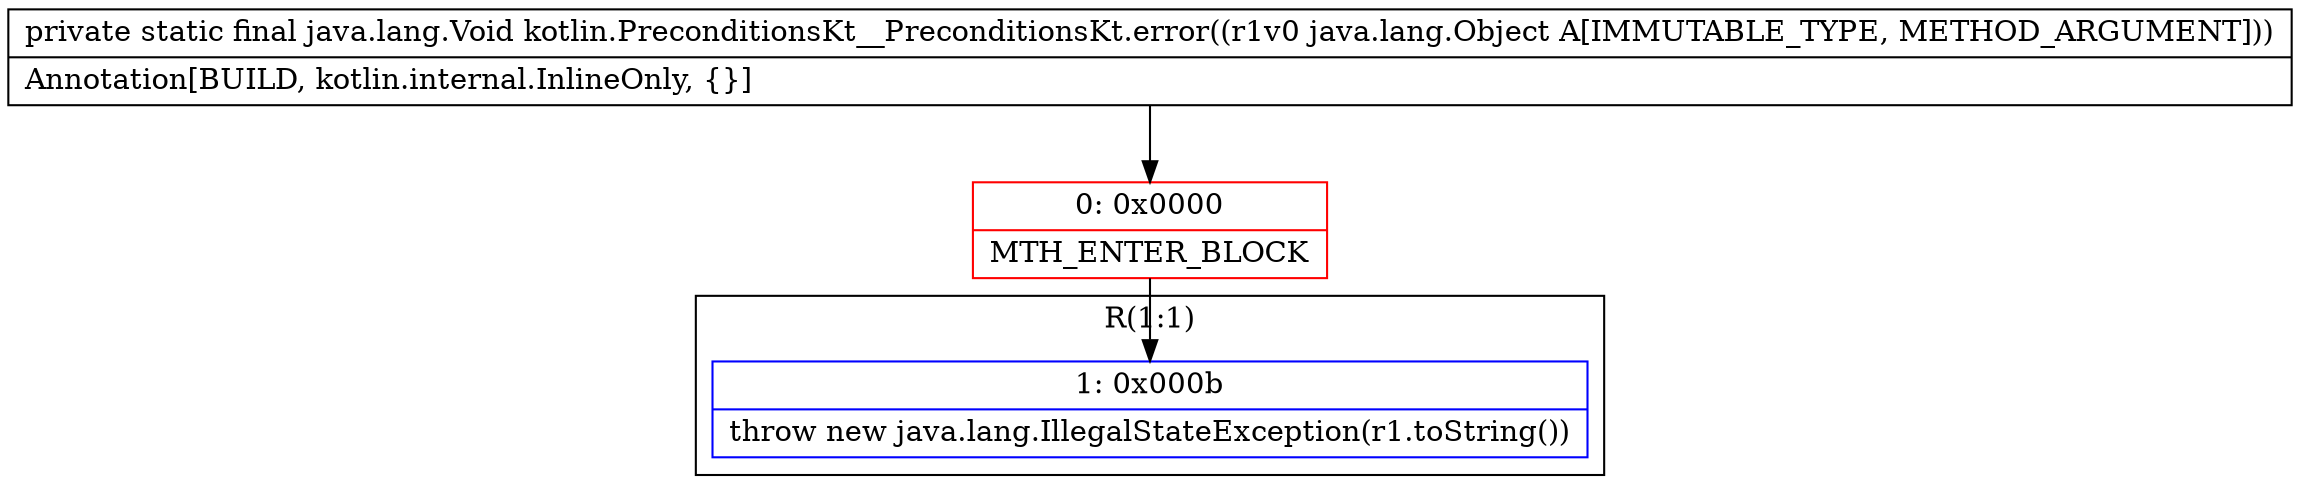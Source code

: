 digraph "CFG forkotlin.PreconditionsKt__PreconditionsKt.error(Ljava\/lang\/Object;)Ljava\/lang\/Void;" {
subgraph cluster_Region_1183355215 {
label = "R(1:1)";
node [shape=record,color=blue];
Node_1 [shape=record,label="{1\:\ 0x000b|throw new java.lang.IllegalStateException(r1.toString())\l}"];
}
Node_0 [shape=record,color=red,label="{0\:\ 0x0000|MTH_ENTER_BLOCK\l}"];
MethodNode[shape=record,label="{private static final java.lang.Void kotlin.PreconditionsKt__PreconditionsKt.error((r1v0 java.lang.Object A[IMMUTABLE_TYPE, METHOD_ARGUMENT]))  | Annotation[BUILD, kotlin.internal.InlineOnly, \{\}]\l}"];
MethodNode -> Node_0;
Node_0 -> Node_1;
}

